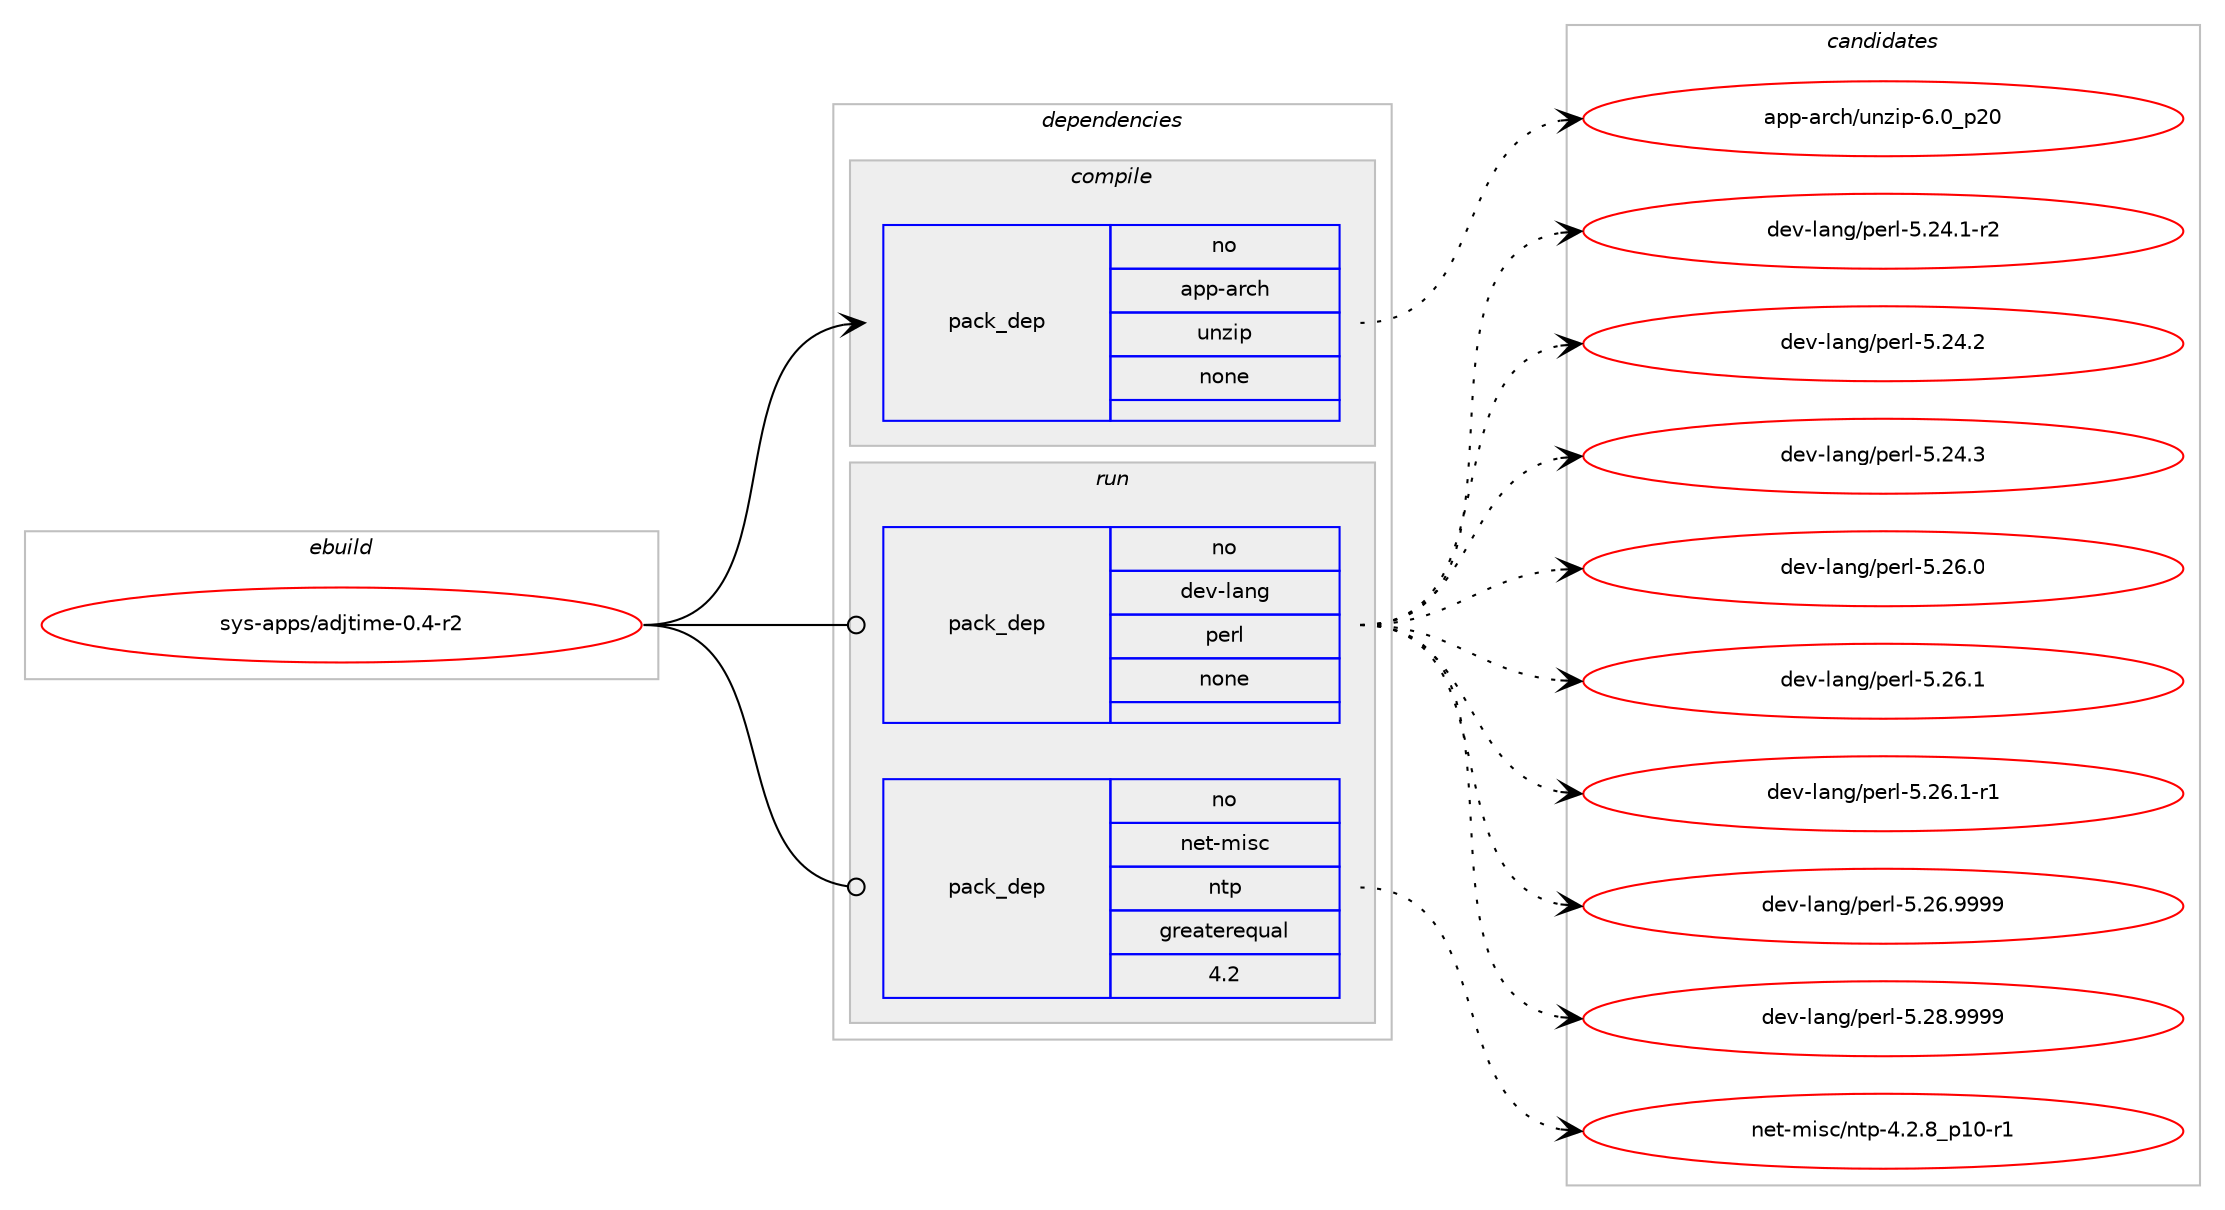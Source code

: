 digraph prolog {

# *************
# Graph options
# *************

newrank=true;
concentrate=true;
compound=true;
graph [rankdir=LR,fontname=Helvetica,fontsize=10,ranksep=1.5];#, ranksep=2.5, nodesep=0.2];
edge  [arrowhead=vee];
node  [fontname=Helvetica,fontsize=10];

# **********
# The ebuild
# **********

subgraph cluster_leftcol {
color=gray;
rank=same;
label=<<i>ebuild</i>>;
id [label="sys-apps/adjtime-0.4-r2", color=red, width=4, href="../sys-apps/adjtime-0.4-r2.svg"];
}

# ****************
# The dependencies
# ****************

subgraph cluster_midcol {
color=gray;
label=<<i>dependencies</i>>;
subgraph cluster_compile {
fillcolor="#eeeeee";
style=filled;
label=<<i>compile</i>>;
subgraph pack347162 {
dependency467694 [label=<<TABLE BORDER="0" CELLBORDER="1" CELLSPACING="0" CELLPADDING="4" WIDTH="220"><TR><TD ROWSPAN="6" CELLPADDING="30">pack_dep</TD></TR><TR><TD WIDTH="110">no</TD></TR><TR><TD>app-arch</TD></TR><TR><TD>unzip</TD></TR><TR><TD>none</TD></TR><TR><TD></TD></TR></TABLE>>, shape=none, color=blue];
}
id:e -> dependency467694:w [weight=20,style="solid",arrowhead="vee"];
}
subgraph cluster_compileandrun {
fillcolor="#eeeeee";
style=filled;
label=<<i>compile and run</i>>;
}
subgraph cluster_run {
fillcolor="#eeeeee";
style=filled;
label=<<i>run</i>>;
subgraph pack347163 {
dependency467695 [label=<<TABLE BORDER="0" CELLBORDER="1" CELLSPACING="0" CELLPADDING="4" WIDTH="220"><TR><TD ROWSPAN="6" CELLPADDING="30">pack_dep</TD></TR><TR><TD WIDTH="110">no</TD></TR><TR><TD>dev-lang</TD></TR><TR><TD>perl</TD></TR><TR><TD>none</TD></TR><TR><TD></TD></TR></TABLE>>, shape=none, color=blue];
}
id:e -> dependency467695:w [weight=20,style="solid",arrowhead="odot"];
subgraph pack347164 {
dependency467696 [label=<<TABLE BORDER="0" CELLBORDER="1" CELLSPACING="0" CELLPADDING="4" WIDTH="220"><TR><TD ROWSPAN="6" CELLPADDING="30">pack_dep</TD></TR><TR><TD WIDTH="110">no</TD></TR><TR><TD>net-misc</TD></TR><TR><TD>ntp</TD></TR><TR><TD>greaterequal</TD></TR><TR><TD>4.2</TD></TR></TABLE>>, shape=none, color=blue];
}
id:e -> dependency467696:w [weight=20,style="solid",arrowhead="odot"];
}
}

# **************
# The candidates
# **************

subgraph cluster_choices {
rank=same;
color=gray;
label=<<i>candidates</i>>;

subgraph choice347162 {
color=black;
nodesep=1;
choice971121124597114991044711711012210511245544648951125048 [label="app-arch/unzip-6.0_p20", color=red, width=4,href="../app-arch/unzip-6.0_p20.svg"];
dependency467694:e -> choice971121124597114991044711711012210511245544648951125048:w [style=dotted,weight="100"];
}
subgraph choice347163 {
color=black;
nodesep=1;
choice100101118451089711010347112101114108455346505246494511450 [label="dev-lang/perl-5.24.1-r2", color=red, width=4,href="../dev-lang/perl-5.24.1-r2.svg"];
choice10010111845108971101034711210111410845534650524650 [label="dev-lang/perl-5.24.2", color=red, width=4,href="../dev-lang/perl-5.24.2.svg"];
choice10010111845108971101034711210111410845534650524651 [label="dev-lang/perl-5.24.3", color=red, width=4,href="../dev-lang/perl-5.24.3.svg"];
choice10010111845108971101034711210111410845534650544648 [label="dev-lang/perl-5.26.0", color=red, width=4,href="../dev-lang/perl-5.26.0.svg"];
choice10010111845108971101034711210111410845534650544649 [label="dev-lang/perl-5.26.1", color=red, width=4,href="../dev-lang/perl-5.26.1.svg"];
choice100101118451089711010347112101114108455346505446494511449 [label="dev-lang/perl-5.26.1-r1", color=red, width=4,href="../dev-lang/perl-5.26.1-r1.svg"];
choice10010111845108971101034711210111410845534650544657575757 [label="dev-lang/perl-5.26.9999", color=red, width=4,href="../dev-lang/perl-5.26.9999.svg"];
choice10010111845108971101034711210111410845534650564657575757 [label="dev-lang/perl-5.28.9999", color=red, width=4,href="../dev-lang/perl-5.28.9999.svg"];
dependency467695:e -> choice100101118451089711010347112101114108455346505246494511450:w [style=dotted,weight="100"];
dependency467695:e -> choice10010111845108971101034711210111410845534650524650:w [style=dotted,weight="100"];
dependency467695:e -> choice10010111845108971101034711210111410845534650524651:w [style=dotted,weight="100"];
dependency467695:e -> choice10010111845108971101034711210111410845534650544648:w [style=dotted,weight="100"];
dependency467695:e -> choice10010111845108971101034711210111410845534650544649:w [style=dotted,weight="100"];
dependency467695:e -> choice100101118451089711010347112101114108455346505446494511449:w [style=dotted,weight="100"];
dependency467695:e -> choice10010111845108971101034711210111410845534650544657575757:w [style=dotted,weight="100"];
dependency467695:e -> choice10010111845108971101034711210111410845534650564657575757:w [style=dotted,weight="100"];
}
subgraph choice347164 {
color=black;
nodesep=1;
choice1101011164510910511599471101161124552465046569511249484511449 [label="net-misc/ntp-4.2.8_p10-r1", color=red, width=4,href="../net-misc/ntp-4.2.8_p10-r1.svg"];
dependency467696:e -> choice1101011164510910511599471101161124552465046569511249484511449:w [style=dotted,weight="100"];
}
}

}
